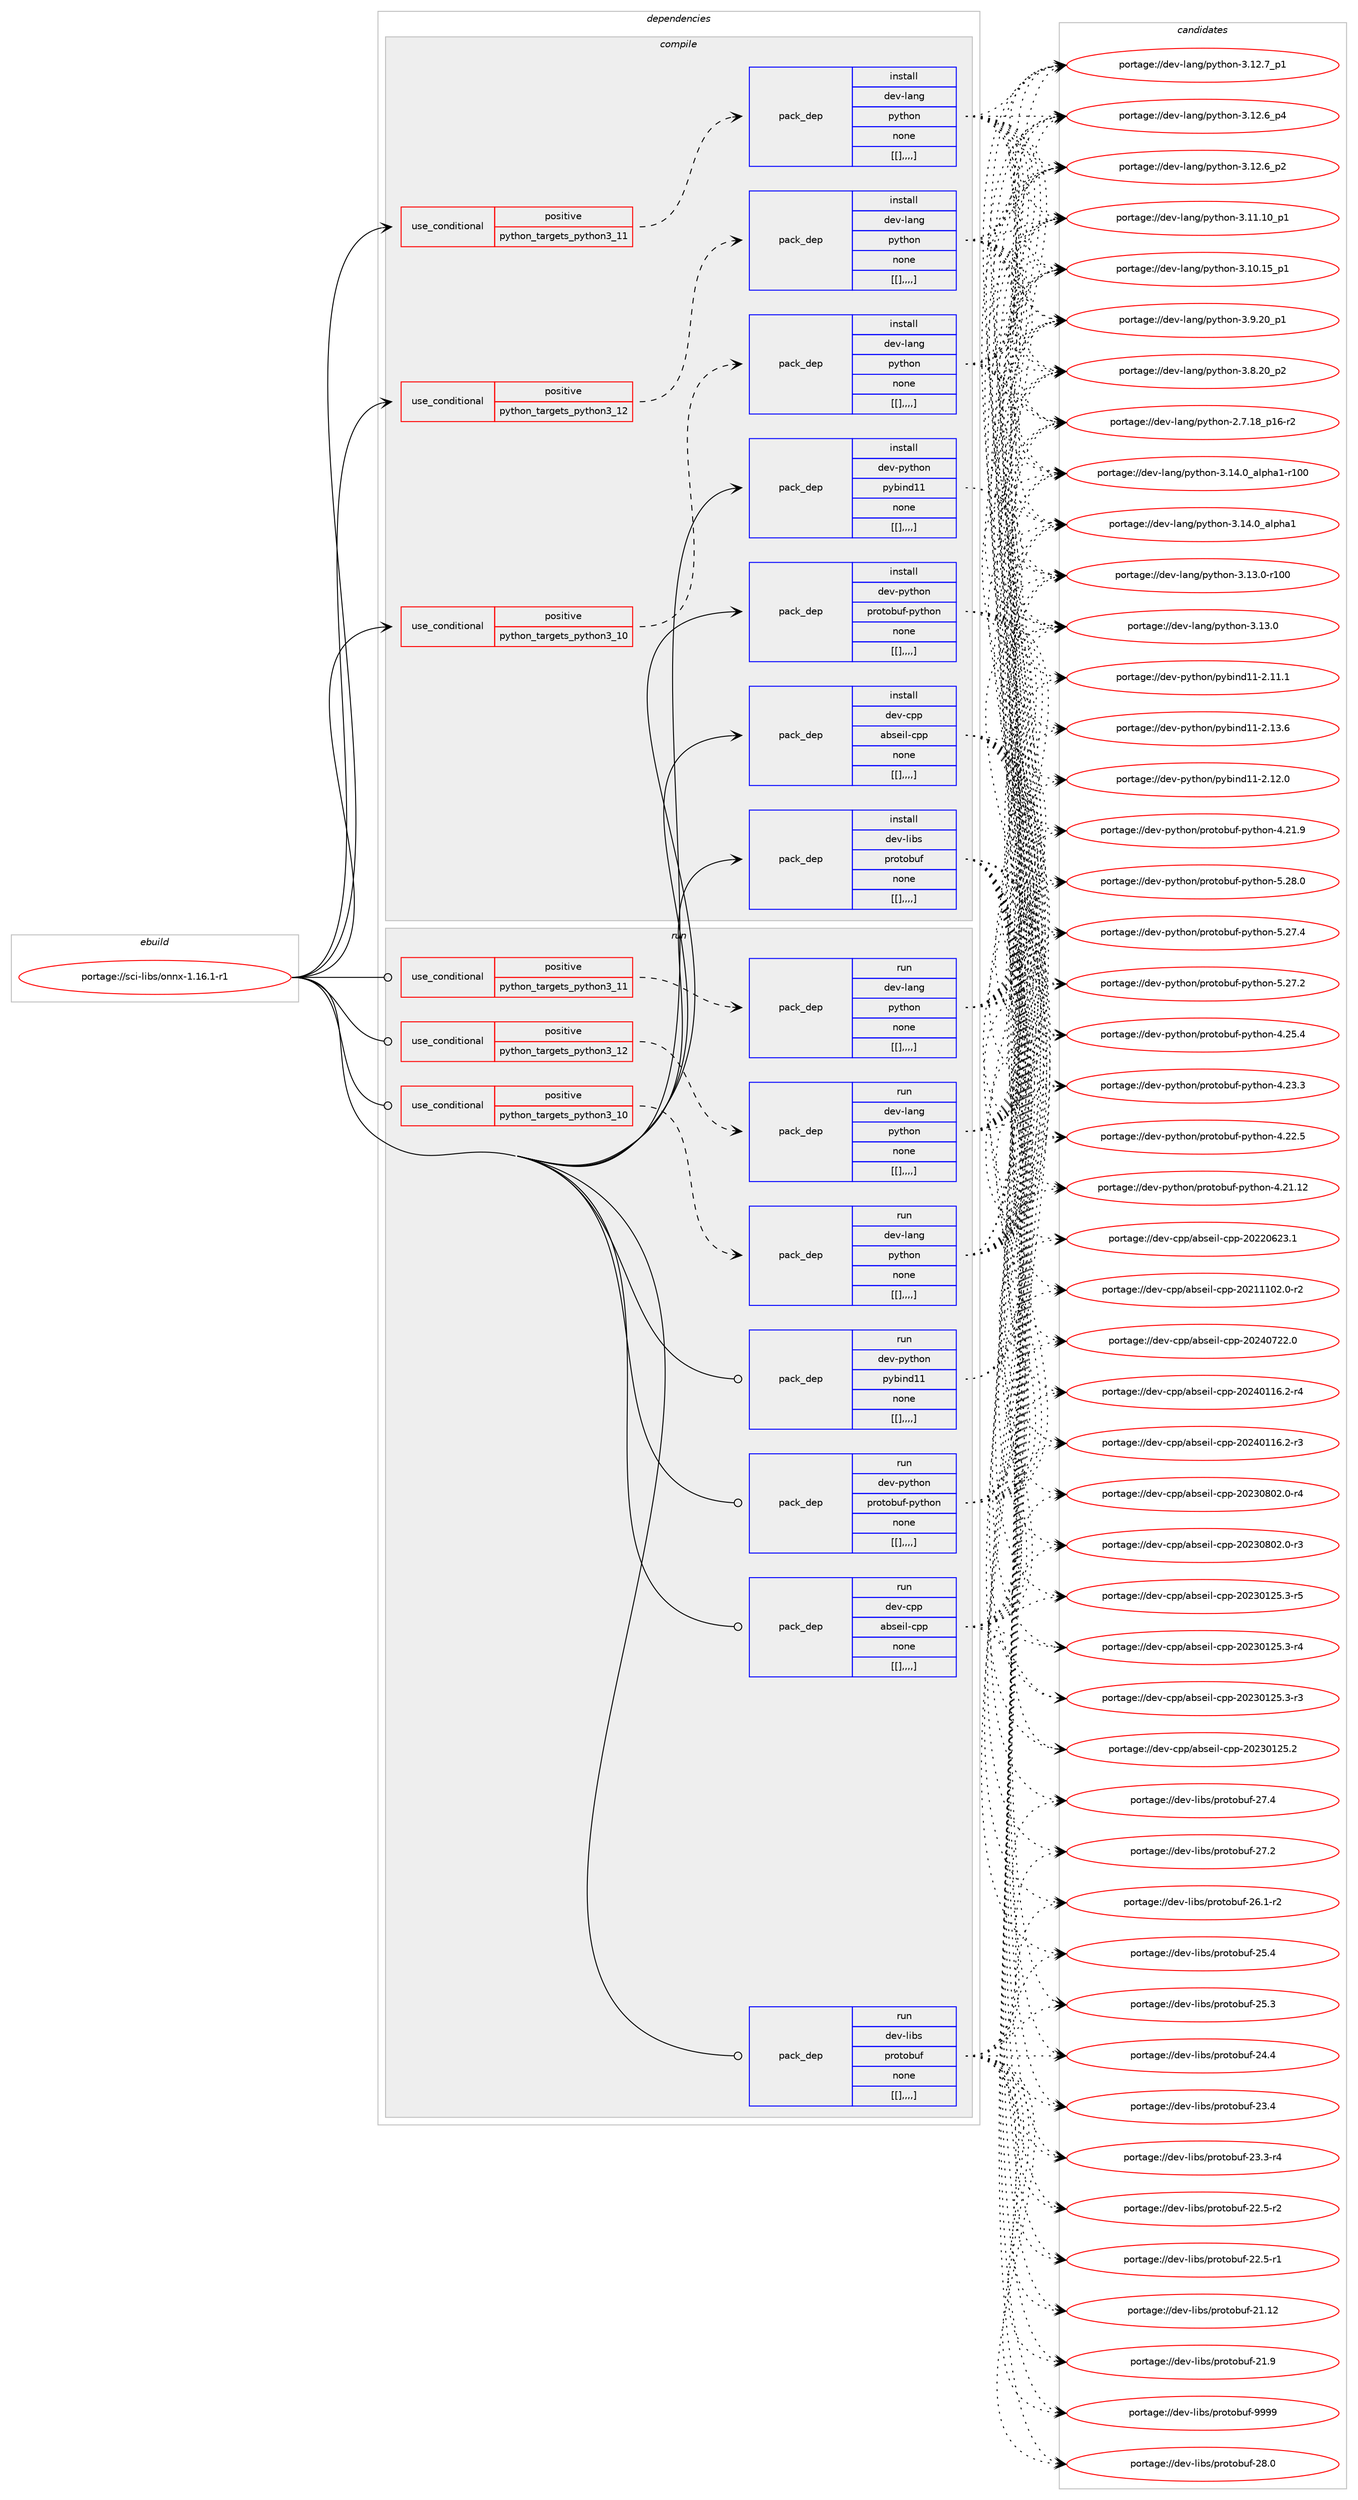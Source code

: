 digraph prolog {

# *************
# Graph options
# *************

newrank=true;
concentrate=true;
compound=true;
graph [rankdir=LR,fontname=Helvetica,fontsize=10,ranksep=1.5];#, ranksep=2.5, nodesep=0.2];
edge  [arrowhead=vee];
node  [fontname=Helvetica,fontsize=10];

# **********
# The ebuild
# **********

subgraph cluster_leftcol {
color=gray;
label=<<i>ebuild</i>>;
id [label="portage://sci-libs/onnx-1.16.1-r1", color=red, width=4, href="../sci-libs/onnx-1.16.1-r1.svg"];
}

# ****************
# The dependencies
# ****************

subgraph cluster_midcol {
color=gray;
label=<<i>dependencies</i>>;
subgraph cluster_compile {
fillcolor="#eeeeee";
style=filled;
label=<<i>compile</i>>;
subgraph cond113040 {
dependency426017 [label=<<TABLE BORDER="0" CELLBORDER="1" CELLSPACING="0" CELLPADDING="4"><TR><TD ROWSPAN="3" CELLPADDING="10">use_conditional</TD></TR><TR><TD>positive</TD></TR><TR><TD>python_targets_python3_10</TD></TR></TABLE>>, shape=none, color=red];
subgraph pack309879 {
dependency426085 [label=<<TABLE BORDER="0" CELLBORDER="1" CELLSPACING="0" CELLPADDING="4" WIDTH="220"><TR><TD ROWSPAN="6" CELLPADDING="30">pack_dep</TD></TR><TR><TD WIDTH="110">install</TD></TR><TR><TD>dev-lang</TD></TR><TR><TD>python</TD></TR><TR><TD>none</TD></TR><TR><TD>[[],,,,]</TD></TR></TABLE>>, shape=none, color=blue];
}
dependency426017:e -> dependency426085:w [weight=20,style="dashed",arrowhead="vee"];
}
id:e -> dependency426017:w [weight=20,style="solid",arrowhead="vee"];
subgraph cond113064 {
dependency426134 [label=<<TABLE BORDER="0" CELLBORDER="1" CELLSPACING="0" CELLPADDING="4"><TR><TD ROWSPAN="3" CELLPADDING="10">use_conditional</TD></TR><TR><TD>positive</TD></TR><TR><TD>python_targets_python3_11</TD></TR></TABLE>>, shape=none, color=red];
subgraph pack309936 {
dependency426156 [label=<<TABLE BORDER="0" CELLBORDER="1" CELLSPACING="0" CELLPADDING="4" WIDTH="220"><TR><TD ROWSPAN="6" CELLPADDING="30">pack_dep</TD></TR><TR><TD WIDTH="110">install</TD></TR><TR><TD>dev-lang</TD></TR><TR><TD>python</TD></TR><TR><TD>none</TD></TR><TR><TD>[[],,,,]</TD></TR></TABLE>>, shape=none, color=blue];
}
dependency426134:e -> dependency426156:w [weight=20,style="dashed",arrowhead="vee"];
}
id:e -> dependency426134:w [weight=20,style="solid",arrowhead="vee"];
subgraph cond113094 {
dependency426163 [label=<<TABLE BORDER="0" CELLBORDER="1" CELLSPACING="0" CELLPADDING="4"><TR><TD ROWSPAN="3" CELLPADDING="10">use_conditional</TD></TR><TR><TD>positive</TD></TR><TR><TD>python_targets_python3_12</TD></TR></TABLE>>, shape=none, color=red];
subgraph pack309941 {
dependency426167 [label=<<TABLE BORDER="0" CELLBORDER="1" CELLSPACING="0" CELLPADDING="4" WIDTH="220"><TR><TD ROWSPAN="6" CELLPADDING="30">pack_dep</TD></TR><TR><TD WIDTH="110">install</TD></TR><TR><TD>dev-lang</TD></TR><TR><TD>python</TD></TR><TR><TD>none</TD></TR><TR><TD>[[],,,,]</TD></TR></TABLE>>, shape=none, color=blue];
}
dependency426163:e -> dependency426167:w [weight=20,style="dashed",arrowhead="vee"];
}
id:e -> dependency426163:w [weight=20,style="solid",arrowhead="vee"];
subgraph pack309946 {
dependency426207 [label=<<TABLE BORDER="0" CELLBORDER="1" CELLSPACING="0" CELLPADDING="4" WIDTH="220"><TR><TD ROWSPAN="6" CELLPADDING="30">pack_dep</TD></TR><TR><TD WIDTH="110">install</TD></TR><TR><TD>dev-cpp</TD></TR><TR><TD>abseil-cpp</TD></TR><TR><TD>none</TD></TR><TR><TD>[[],,,,]</TD></TR></TABLE>>, shape=none, color=blue];
}
id:e -> dependency426207:w [weight=20,style="solid",arrowhead="vee"];
subgraph pack309970 {
dependency426246 [label=<<TABLE BORDER="0" CELLBORDER="1" CELLSPACING="0" CELLPADDING="4" WIDTH="220"><TR><TD ROWSPAN="6" CELLPADDING="30">pack_dep</TD></TR><TR><TD WIDTH="110">install</TD></TR><TR><TD>dev-libs</TD></TR><TR><TD>protobuf</TD></TR><TR><TD>none</TD></TR><TR><TD>[[],,,,]</TD></TR></TABLE>>, shape=none, color=blue];
}
id:e -> dependency426246:w [weight=20,style="solid",arrowhead="vee"];
subgraph pack309993 {
dependency426272 [label=<<TABLE BORDER="0" CELLBORDER="1" CELLSPACING="0" CELLPADDING="4" WIDTH="220"><TR><TD ROWSPAN="6" CELLPADDING="30">pack_dep</TD></TR><TR><TD WIDTH="110">install</TD></TR><TR><TD>dev-python</TD></TR><TR><TD>protobuf-python</TD></TR><TR><TD>none</TD></TR><TR><TD>[[],,,,]</TD></TR></TABLE>>, shape=none, color=blue];
}
id:e -> dependency426272:w [weight=20,style="solid",arrowhead="vee"];
subgraph pack310062 {
dependency426394 [label=<<TABLE BORDER="0" CELLBORDER="1" CELLSPACING="0" CELLPADDING="4" WIDTH="220"><TR><TD ROWSPAN="6" CELLPADDING="30">pack_dep</TD></TR><TR><TD WIDTH="110">install</TD></TR><TR><TD>dev-python</TD></TR><TR><TD>pybind11</TD></TR><TR><TD>none</TD></TR><TR><TD>[[],,,,]</TD></TR></TABLE>>, shape=none, color=blue];
}
id:e -> dependency426394:w [weight=20,style="solid",arrowhead="vee"];
}
subgraph cluster_compileandrun {
fillcolor="#eeeeee";
style=filled;
label=<<i>compile and run</i>>;
}
subgraph cluster_run {
fillcolor="#eeeeee";
style=filled;
label=<<i>run</i>>;
subgraph cond113181 {
dependency426440 [label=<<TABLE BORDER="0" CELLBORDER="1" CELLSPACING="0" CELLPADDING="4"><TR><TD ROWSPAN="3" CELLPADDING="10">use_conditional</TD></TR><TR><TD>positive</TD></TR><TR><TD>python_targets_python3_10</TD></TR></TABLE>>, shape=none, color=red];
subgraph pack310119 {
dependency426441 [label=<<TABLE BORDER="0" CELLBORDER="1" CELLSPACING="0" CELLPADDING="4" WIDTH="220"><TR><TD ROWSPAN="6" CELLPADDING="30">pack_dep</TD></TR><TR><TD WIDTH="110">run</TD></TR><TR><TD>dev-lang</TD></TR><TR><TD>python</TD></TR><TR><TD>none</TD></TR><TR><TD>[[],,,,]</TD></TR></TABLE>>, shape=none, color=blue];
}
dependency426440:e -> dependency426441:w [weight=20,style="dashed",arrowhead="vee"];
}
id:e -> dependency426440:w [weight=20,style="solid",arrowhead="odot"];
subgraph cond113201 {
dependency426501 [label=<<TABLE BORDER="0" CELLBORDER="1" CELLSPACING="0" CELLPADDING="4"><TR><TD ROWSPAN="3" CELLPADDING="10">use_conditional</TD></TR><TR><TD>positive</TD></TR><TR><TD>python_targets_python3_11</TD></TR></TABLE>>, shape=none, color=red];
subgraph pack310163 {
dependency426504 [label=<<TABLE BORDER="0" CELLBORDER="1" CELLSPACING="0" CELLPADDING="4" WIDTH="220"><TR><TD ROWSPAN="6" CELLPADDING="30">pack_dep</TD></TR><TR><TD WIDTH="110">run</TD></TR><TR><TD>dev-lang</TD></TR><TR><TD>python</TD></TR><TR><TD>none</TD></TR><TR><TD>[[],,,,]</TD></TR></TABLE>>, shape=none, color=blue];
}
dependency426501:e -> dependency426504:w [weight=20,style="dashed",arrowhead="vee"];
}
id:e -> dependency426501:w [weight=20,style="solid",arrowhead="odot"];
subgraph cond113221 {
dependency426511 [label=<<TABLE BORDER="0" CELLBORDER="1" CELLSPACING="0" CELLPADDING="4"><TR><TD ROWSPAN="3" CELLPADDING="10">use_conditional</TD></TR><TR><TD>positive</TD></TR><TR><TD>python_targets_python3_12</TD></TR></TABLE>>, shape=none, color=red];
subgraph pack310166 {
dependency426532 [label=<<TABLE BORDER="0" CELLBORDER="1" CELLSPACING="0" CELLPADDING="4" WIDTH="220"><TR><TD ROWSPAN="6" CELLPADDING="30">pack_dep</TD></TR><TR><TD WIDTH="110">run</TD></TR><TR><TD>dev-lang</TD></TR><TR><TD>python</TD></TR><TR><TD>none</TD></TR><TR><TD>[[],,,,]</TD></TR></TABLE>>, shape=none, color=blue];
}
dependency426511:e -> dependency426532:w [weight=20,style="dashed",arrowhead="vee"];
}
id:e -> dependency426511:w [weight=20,style="solid",arrowhead="odot"];
subgraph pack310199 {
dependency426564 [label=<<TABLE BORDER="0" CELLBORDER="1" CELLSPACING="0" CELLPADDING="4" WIDTH="220"><TR><TD ROWSPAN="6" CELLPADDING="30">pack_dep</TD></TR><TR><TD WIDTH="110">run</TD></TR><TR><TD>dev-cpp</TD></TR><TR><TD>abseil-cpp</TD></TR><TR><TD>none</TD></TR><TR><TD>[[],,,,]</TD></TR></TABLE>>, shape=none, color=blue];
}
id:e -> dependency426564:w [weight=20,style="solid",arrowhead="odot"];
subgraph pack310202 {
dependency426629 [label=<<TABLE BORDER="0" CELLBORDER="1" CELLSPACING="0" CELLPADDING="4" WIDTH="220"><TR><TD ROWSPAN="6" CELLPADDING="30">pack_dep</TD></TR><TR><TD WIDTH="110">run</TD></TR><TR><TD>dev-libs</TD></TR><TR><TD>protobuf</TD></TR><TR><TD>none</TD></TR><TR><TD>[[],,,,]</TD></TR></TABLE>>, shape=none, color=blue];
}
id:e -> dependency426629:w [weight=20,style="solid",arrowhead="odot"];
subgraph pack310241 {
dependency426637 [label=<<TABLE BORDER="0" CELLBORDER="1" CELLSPACING="0" CELLPADDING="4" WIDTH="220"><TR><TD ROWSPAN="6" CELLPADDING="30">pack_dep</TD></TR><TR><TD WIDTH="110">run</TD></TR><TR><TD>dev-python</TD></TR><TR><TD>protobuf-python</TD></TR><TR><TD>none</TD></TR><TR><TD>[[],,,,]</TD></TR></TABLE>>, shape=none, color=blue];
}
id:e -> dependency426637:w [weight=20,style="solid",arrowhead="odot"];
subgraph pack310249 {
dependency426664 [label=<<TABLE BORDER="0" CELLBORDER="1" CELLSPACING="0" CELLPADDING="4" WIDTH="220"><TR><TD ROWSPAN="6" CELLPADDING="30">pack_dep</TD></TR><TR><TD WIDTH="110">run</TD></TR><TR><TD>dev-python</TD></TR><TR><TD>pybind11</TD></TR><TR><TD>none</TD></TR><TR><TD>[[],,,,]</TD></TR></TABLE>>, shape=none, color=blue];
}
id:e -> dependency426664:w [weight=20,style="solid",arrowhead="odot"];
}
}

# **************
# The candidates
# **************

subgraph cluster_choices {
rank=same;
color=gray;
label=<<i>candidates</i>>;

subgraph choice308445 {
color=black;
nodesep=1;
choice100101118451089711010347112121116104111110455146495246489597108112104974945114494848 [label="portage://dev-lang/python-3.14.0_alpha1-r100", color=red, width=4,href="../dev-lang/python-3.14.0_alpha1-r100.svg"];
choice1001011184510897110103471121211161041111104551464952464895971081121049749 [label="portage://dev-lang/python-3.14.0_alpha1", color=red, width=4,href="../dev-lang/python-3.14.0_alpha1.svg"];
choice1001011184510897110103471121211161041111104551464951464845114494848 [label="portage://dev-lang/python-3.13.0-r100", color=red, width=4,href="../dev-lang/python-3.13.0-r100.svg"];
choice10010111845108971101034711212111610411111045514649514648 [label="portage://dev-lang/python-3.13.0", color=red, width=4,href="../dev-lang/python-3.13.0.svg"];
choice100101118451089711010347112121116104111110455146495046559511249 [label="portage://dev-lang/python-3.12.7_p1", color=red, width=4,href="../dev-lang/python-3.12.7_p1.svg"];
choice100101118451089711010347112121116104111110455146495046549511252 [label="portage://dev-lang/python-3.12.6_p4", color=red, width=4,href="../dev-lang/python-3.12.6_p4.svg"];
choice100101118451089711010347112121116104111110455146495046549511250 [label="portage://dev-lang/python-3.12.6_p2", color=red, width=4,href="../dev-lang/python-3.12.6_p2.svg"];
choice10010111845108971101034711212111610411111045514649494649489511249 [label="portage://dev-lang/python-3.11.10_p1", color=red, width=4,href="../dev-lang/python-3.11.10_p1.svg"];
choice10010111845108971101034711212111610411111045514649484649539511249 [label="portage://dev-lang/python-3.10.15_p1", color=red, width=4,href="../dev-lang/python-3.10.15_p1.svg"];
choice100101118451089711010347112121116104111110455146574650489511249 [label="portage://dev-lang/python-3.9.20_p1", color=red, width=4,href="../dev-lang/python-3.9.20_p1.svg"];
choice100101118451089711010347112121116104111110455146564650489511250 [label="portage://dev-lang/python-3.8.20_p2", color=red, width=4,href="../dev-lang/python-3.8.20_p2.svg"];
choice100101118451089711010347112121116104111110455046554649569511249544511450 [label="portage://dev-lang/python-2.7.18_p16-r2", color=red, width=4,href="../dev-lang/python-2.7.18_p16-r2.svg"];
dependency426085:e -> choice100101118451089711010347112121116104111110455146495246489597108112104974945114494848:w [style=dotted,weight="100"];
dependency426085:e -> choice1001011184510897110103471121211161041111104551464952464895971081121049749:w [style=dotted,weight="100"];
dependency426085:e -> choice1001011184510897110103471121211161041111104551464951464845114494848:w [style=dotted,weight="100"];
dependency426085:e -> choice10010111845108971101034711212111610411111045514649514648:w [style=dotted,weight="100"];
dependency426085:e -> choice100101118451089711010347112121116104111110455146495046559511249:w [style=dotted,weight="100"];
dependency426085:e -> choice100101118451089711010347112121116104111110455146495046549511252:w [style=dotted,weight="100"];
dependency426085:e -> choice100101118451089711010347112121116104111110455146495046549511250:w [style=dotted,weight="100"];
dependency426085:e -> choice10010111845108971101034711212111610411111045514649494649489511249:w [style=dotted,weight="100"];
dependency426085:e -> choice10010111845108971101034711212111610411111045514649484649539511249:w [style=dotted,weight="100"];
dependency426085:e -> choice100101118451089711010347112121116104111110455146574650489511249:w [style=dotted,weight="100"];
dependency426085:e -> choice100101118451089711010347112121116104111110455146564650489511250:w [style=dotted,weight="100"];
dependency426085:e -> choice100101118451089711010347112121116104111110455046554649569511249544511450:w [style=dotted,weight="100"];
}
subgraph choice308454 {
color=black;
nodesep=1;
choice100101118451089711010347112121116104111110455146495246489597108112104974945114494848 [label="portage://dev-lang/python-3.14.0_alpha1-r100", color=red, width=4,href="../dev-lang/python-3.14.0_alpha1-r100.svg"];
choice1001011184510897110103471121211161041111104551464952464895971081121049749 [label="portage://dev-lang/python-3.14.0_alpha1", color=red, width=4,href="../dev-lang/python-3.14.0_alpha1.svg"];
choice1001011184510897110103471121211161041111104551464951464845114494848 [label="portage://dev-lang/python-3.13.0-r100", color=red, width=4,href="../dev-lang/python-3.13.0-r100.svg"];
choice10010111845108971101034711212111610411111045514649514648 [label="portage://dev-lang/python-3.13.0", color=red, width=4,href="../dev-lang/python-3.13.0.svg"];
choice100101118451089711010347112121116104111110455146495046559511249 [label="portage://dev-lang/python-3.12.7_p1", color=red, width=4,href="../dev-lang/python-3.12.7_p1.svg"];
choice100101118451089711010347112121116104111110455146495046549511252 [label="portage://dev-lang/python-3.12.6_p4", color=red, width=4,href="../dev-lang/python-3.12.6_p4.svg"];
choice100101118451089711010347112121116104111110455146495046549511250 [label="portage://dev-lang/python-3.12.6_p2", color=red, width=4,href="../dev-lang/python-3.12.6_p2.svg"];
choice10010111845108971101034711212111610411111045514649494649489511249 [label="portage://dev-lang/python-3.11.10_p1", color=red, width=4,href="../dev-lang/python-3.11.10_p1.svg"];
choice10010111845108971101034711212111610411111045514649484649539511249 [label="portage://dev-lang/python-3.10.15_p1", color=red, width=4,href="../dev-lang/python-3.10.15_p1.svg"];
choice100101118451089711010347112121116104111110455146574650489511249 [label="portage://dev-lang/python-3.9.20_p1", color=red, width=4,href="../dev-lang/python-3.9.20_p1.svg"];
choice100101118451089711010347112121116104111110455146564650489511250 [label="portage://dev-lang/python-3.8.20_p2", color=red, width=4,href="../dev-lang/python-3.8.20_p2.svg"];
choice100101118451089711010347112121116104111110455046554649569511249544511450 [label="portage://dev-lang/python-2.7.18_p16-r2", color=red, width=4,href="../dev-lang/python-2.7.18_p16-r2.svg"];
dependency426156:e -> choice100101118451089711010347112121116104111110455146495246489597108112104974945114494848:w [style=dotted,weight="100"];
dependency426156:e -> choice1001011184510897110103471121211161041111104551464952464895971081121049749:w [style=dotted,weight="100"];
dependency426156:e -> choice1001011184510897110103471121211161041111104551464951464845114494848:w [style=dotted,weight="100"];
dependency426156:e -> choice10010111845108971101034711212111610411111045514649514648:w [style=dotted,weight="100"];
dependency426156:e -> choice100101118451089711010347112121116104111110455146495046559511249:w [style=dotted,weight="100"];
dependency426156:e -> choice100101118451089711010347112121116104111110455146495046549511252:w [style=dotted,weight="100"];
dependency426156:e -> choice100101118451089711010347112121116104111110455146495046549511250:w [style=dotted,weight="100"];
dependency426156:e -> choice10010111845108971101034711212111610411111045514649494649489511249:w [style=dotted,weight="100"];
dependency426156:e -> choice10010111845108971101034711212111610411111045514649484649539511249:w [style=dotted,weight="100"];
dependency426156:e -> choice100101118451089711010347112121116104111110455146574650489511249:w [style=dotted,weight="100"];
dependency426156:e -> choice100101118451089711010347112121116104111110455146564650489511250:w [style=dotted,weight="100"];
dependency426156:e -> choice100101118451089711010347112121116104111110455046554649569511249544511450:w [style=dotted,weight="100"];
}
subgraph choice308478 {
color=black;
nodesep=1;
choice100101118451089711010347112121116104111110455146495246489597108112104974945114494848 [label="portage://dev-lang/python-3.14.0_alpha1-r100", color=red, width=4,href="../dev-lang/python-3.14.0_alpha1-r100.svg"];
choice1001011184510897110103471121211161041111104551464952464895971081121049749 [label="portage://dev-lang/python-3.14.0_alpha1", color=red, width=4,href="../dev-lang/python-3.14.0_alpha1.svg"];
choice1001011184510897110103471121211161041111104551464951464845114494848 [label="portage://dev-lang/python-3.13.0-r100", color=red, width=4,href="../dev-lang/python-3.13.0-r100.svg"];
choice10010111845108971101034711212111610411111045514649514648 [label="portage://dev-lang/python-3.13.0", color=red, width=4,href="../dev-lang/python-3.13.0.svg"];
choice100101118451089711010347112121116104111110455146495046559511249 [label="portage://dev-lang/python-3.12.7_p1", color=red, width=4,href="../dev-lang/python-3.12.7_p1.svg"];
choice100101118451089711010347112121116104111110455146495046549511252 [label="portage://dev-lang/python-3.12.6_p4", color=red, width=4,href="../dev-lang/python-3.12.6_p4.svg"];
choice100101118451089711010347112121116104111110455146495046549511250 [label="portage://dev-lang/python-3.12.6_p2", color=red, width=4,href="../dev-lang/python-3.12.6_p2.svg"];
choice10010111845108971101034711212111610411111045514649494649489511249 [label="portage://dev-lang/python-3.11.10_p1", color=red, width=4,href="../dev-lang/python-3.11.10_p1.svg"];
choice10010111845108971101034711212111610411111045514649484649539511249 [label="portage://dev-lang/python-3.10.15_p1", color=red, width=4,href="../dev-lang/python-3.10.15_p1.svg"];
choice100101118451089711010347112121116104111110455146574650489511249 [label="portage://dev-lang/python-3.9.20_p1", color=red, width=4,href="../dev-lang/python-3.9.20_p1.svg"];
choice100101118451089711010347112121116104111110455146564650489511250 [label="portage://dev-lang/python-3.8.20_p2", color=red, width=4,href="../dev-lang/python-3.8.20_p2.svg"];
choice100101118451089711010347112121116104111110455046554649569511249544511450 [label="portage://dev-lang/python-2.7.18_p16-r2", color=red, width=4,href="../dev-lang/python-2.7.18_p16-r2.svg"];
dependency426167:e -> choice100101118451089711010347112121116104111110455146495246489597108112104974945114494848:w [style=dotted,weight="100"];
dependency426167:e -> choice1001011184510897110103471121211161041111104551464952464895971081121049749:w [style=dotted,weight="100"];
dependency426167:e -> choice1001011184510897110103471121211161041111104551464951464845114494848:w [style=dotted,weight="100"];
dependency426167:e -> choice10010111845108971101034711212111610411111045514649514648:w [style=dotted,weight="100"];
dependency426167:e -> choice100101118451089711010347112121116104111110455146495046559511249:w [style=dotted,weight="100"];
dependency426167:e -> choice100101118451089711010347112121116104111110455146495046549511252:w [style=dotted,weight="100"];
dependency426167:e -> choice100101118451089711010347112121116104111110455146495046549511250:w [style=dotted,weight="100"];
dependency426167:e -> choice10010111845108971101034711212111610411111045514649494649489511249:w [style=dotted,weight="100"];
dependency426167:e -> choice10010111845108971101034711212111610411111045514649484649539511249:w [style=dotted,weight="100"];
dependency426167:e -> choice100101118451089711010347112121116104111110455146574650489511249:w [style=dotted,weight="100"];
dependency426167:e -> choice100101118451089711010347112121116104111110455146564650489511250:w [style=dotted,weight="100"];
dependency426167:e -> choice100101118451089711010347112121116104111110455046554649569511249544511450:w [style=dotted,weight="100"];
}
subgraph choice308487 {
color=black;
nodesep=1;
choice100101118459911211247979811510110510845991121124550485052485550504648 [label="portage://dev-cpp/abseil-cpp-20240722.0", color=red, width=4,href="../dev-cpp/abseil-cpp-20240722.0.svg"];
choice1001011184599112112479798115101105108459911211245504850524849495446504511452 [label="portage://dev-cpp/abseil-cpp-20240116.2-r4", color=red, width=4,href="../dev-cpp/abseil-cpp-20240116.2-r4.svg"];
choice1001011184599112112479798115101105108459911211245504850524849495446504511451 [label="portage://dev-cpp/abseil-cpp-20240116.2-r3", color=red, width=4,href="../dev-cpp/abseil-cpp-20240116.2-r3.svg"];
choice1001011184599112112479798115101105108459911211245504850514856485046484511452 [label="portage://dev-cpp/abseil-cpp-20230802.0-r4", color=red, width=4,href="../dev-cpp/abseil-cpp-20230802.0-r4.svg"];
choice1001011184599112112479798115101105108459911211245504850514856485046484511451 [label="portage://dev-cpp/abseil-cpp-20230802.0-r3", color=red, width=4,href="../dev-cpp/abseil-cpp-20230802.0-r3.svg"];
choice1001011184599112112479798115101105108459911211245504850514849505346514511453 [label="portage://dev-cpp/abseil-cpp-20230125.3-r5", color=red, width=4,href="../dev-cpp/abseil-cpp-20230125.3-r5.svg"];
choice1001011184599112112479798115101105108459911211245504850514849505346514511452 [label="portage://dev-cpp/abseil-cpp-20230125.3-r4", color=red, width=4,href="../dev-cpp/abseil-cpp-20230125.3-r4.svg"];
choice1001011184599112112479798115101105108459911211245504850514849505346514511451 [label="portage://dev-cpp/abseil-cpp-20230125.3-r3", color=red, width=4,href="../dev-cpp/abseil-cpp-20230125.3-r3.svg"];
choice100101118459911211247979811510110510845991121124550485051484950534650 [label="portage://dev-cpp/abseil-cpp-20230125.2", color=red, width=4,href="../dev-cpp/abseil-cpp-20230125.2.svg"];
choice100101118459911211247979811510110510845991121124550485050485450514649 [label="portage://dev-cpp/abseil-cpp-20220623.1", color=red, width=4,href="../dev-cpp/abseil-cpp-20220623.1.svg"];
choice1001011184599112112479798115101105108459911211245504850494949485046484511450 [label="portage://dev-cpp/abseil-cpp-20211102.0-r2", color=red, width=4,href="../dev-cpp/abseil-cpp-20211102.0-r2.svg"];
dependency426207:e -> choice100101118459911211247979811510110510845991121124550485052485550504648:w [style=dotted,weight="100"];
dependency426207:e -> choice1001011184599112112479798115101105108459911211245504850524849495446504511452:w [style=dotted,weight="100"];
dependency426207:e -> choice1001011184599112112479798115101105108459911211245504850524849495446504511451:w [style=dotted,weight="100"];
dependency426207:e -> choice1001011184599112112479798115101105108459911211245504850514856485046484511452:w [style=dotted,weight="100"];
dependency426207:e -> choice1001011184599112112479798115101105108459911211245504850514856485046484511451:w [style=dotted,weight="100"];
dependency426207:e -> choice1001011184599112112479798115101105108459911211245504850514849505346514511453:w [style=dotted,weight="100"];
dependency426207:e -> choice1001011184599112112479798115101105108459911211245504850514849505346514511452:w [style=dotted,weight="100"];
dependency426207:e -> choice1001011184599112112479798115101105108459911211245504850514849505346514511451:w [style=dotted,weight="100"];
dependency426207:e -> choice100101118459911211247979811510110510845991121124550485051484950534650:w [style=dotted,weight="100"];
dependency426207:e -> choice100101118459911211247979811510110510845991121124550485050485450514649:w [style=dotted,weight="100"];
dependency426207:e -> choice1001011184599112112479798115101105108459911211245504850494949485046484511450:w [style=dotted,weight="100"];
}
subgraph choice308516 {
color=black;
nodesep=1;
choice100101118451081059811547112114111116111981171024557575757 [label="portage://dev-libs/protobuf-9999", color=red, width=4,href="../dev-libs/protobuf-9999.svg"];
choice100101118451081059811547112114111116111981171024550564648 [label="portage://dev-libs/protobuf-28.0", color=red, width=4,href="../dev-libs/protobuf-28.0.svg"];
choice100101118451081059811547112114111116111981171024550554652 [label="portage://dev-libs/protobuf-27.4", color=red, width=4,href="../dev-libs/protobuf-27.4.svg"];
choice100101118451081059811547112114111116111981171024550554650 [label="portage://dev-libs/protobuf-27.2", color=red, width=4,href="../dev-libs/protobuf-27.2.svg"];
choice1001011184510810598115471121141111161119811710245505446494511450 [label="portage://dev-libs/protobuf-26.1-r2", color=red, width=4,href="../dev-libs/protobuf-26.1-r2.svg"];
choice100101118451081059811547112114111116111981171024550534652 [label="portage://dev-libs/protobuf-25.4", color=red, width=4,href="../dev-libs/protobuf-25.4.svg"];
choice100101118451081059811547112114111116111981171024550534651 [label="portage://dev-libs/protobuf-25.3", color=red, width=4,href="../dev-libs/protobuf-25.3.svg"];
choice100101118451081059811547112114111116111981171024550524652 [label="portage://dev-libs/protobuf-24.4", color=red, width=4,href="../dev-libs/protobuf-24.4.svg"];
choice100101118451081059811547112114111116111981171024550514652 [label="portage://dev-libs/protobuf-23.4", color=red, width=4,href="../dev-libs/protobuf-23.4.svg"];
choice1001011184510810598115471121141111161119811710245505146514511452 [label="portage://dev-libs/protobuf-23.3-r4", color=red, width=4,href="../dev-libs/protobuf-23.3-r4.svg"];
choice1001011184510810598115471121141111161119811710245505046534511450 [label="portage://dev-libs/protobuf-22.5-r2", color=red, width=4,href="../dev-libs/protobuf-22.5-r2.svg"];
choice1001011184510810598115471121141111161119811710245505046534511449 [label="portage://dev-libs/protobuf-22.5-r1", color=red, width=4,href="../dev-libs/protobuf-22.5-r1.svg"];
choice10010111845108105981154711211411111611198117102455049464950 [label="portage://dev-libs/protobuf-21.12", color=red, width=4,href="../dev-libs/protobuf-21.12.svg"];
choice100101118451081059811547112114111116111981171024550494657 [label="portage://dev-libs/protobuf-21.9", color=red, width=4,href="../dev-libs/protobuf-21.9.svg"];
dependency426246:e -> choice100101118451081059811547112114111116111981171024557575757:w [style=dotted,weight="100"];
dependency426246:e -> choice100101118451081059811547112114111116111981171024550564648:w [style=dotted,weight="100"];
dependency426246:e -> choice100101118451081059811547112114111116111981171024550554652:w [style=dotted,weight="100"];
dependency426246:e -> choice100101118451081059811547112114111116111981171024550554650:w [style=dotted,weight="100"];
dependency426246:e -> choice1001011184510810598115471121141111161119811710245505446494511450:w [style=dotted,weight="100"];
dependency426246:e -> choice100101118451081059811547112114111116111981171024550534652:w [style=dotted,weight="100"];
dependency426246:e -> choice100101118451081059811547112114111116111981171024550534651:w [style=dotted,weight="100"];
dependency426246:e -> choice100101118451081059811547112114111116111981171024550524652:w [style=dotted,weight="100"];
dependency426246:e -> choice100101118451081059811547112114111116111981171024550514652:w [style=dotted,weight="100"];
dependency426246:e -> choice1001011184510810598115471121141111161119811710245505146514511452:w [style=dotted,weight="100"];
dependency426246:e -> choice1001011184510810598115471121141111161119811710245505046534511450:w [style=dotted,weight="100"];
dependency426246:e -> choice1001011184510810598115471121141111161119811710245505046534511449:w [style=dotted,weight="100"];
dependency426246:e -> choice10010111845108105981154711211411111611198117102455049464950:w [style=dotted,weight="100"];
dependency426246:e -> choice100101118451081059811547112114111116111981171024550494657:w [style=dotted,weight="100"];
}
subgraph choice308531 {
color=black;
nodesep=1;
choice1001011184511212111610411111047112114111116111981171024511212111610411111045534650564648 [label="portage://dev-python/protobuf-python-5.28.0", color=red, width=4,href="../dev-python/protobuf-python-5.28.0.svg"];
choice1001011184511212111610411111047112114111116111981171024511212111610411111045534650554652 [label="portage://dev-python/protobuf-python-5.27.4", color=red, width=4,href="../dev-python/protobuf-python-5.27.4.svg"];
choice1001011184511212111610411111047112114111116111981171024511212111610411111045534650554650 [label="portage://dev-python/protobuf-python-5.27.2", color=red, width=4,href="../dev-python/protobuf-python-5.27.2.svg"];
choice1001011184511212111610411111047112114111116111981171024511212111610411111045524650534652 [label="portage://dev-python/protobuf-python-4.25.4", color=red, width=4,href="../dev-python/protobuf-python-4.25.4.svg"];
choice1001011184511212111610411111047112114111116111981171024511212111610411111045524650514651 [label="portage://dev-python/protobuf-python-4.23.3", color=red, width=4,href="../dev-python/protobuf-python-4.23.3.svg"];
choice1001011184511212111610411111047112114111116111981171024511212111610411111045524650504653 [label="portage://dev-python/protobuf-python-4.22.5", color=red, width=4,href="../dev-python/protobuf-python-4.22.5.svg"];
choice100101118451121211161041111104711211411111611198117102451121211161041111104552465049464950 [label="portage://dev-python/protobuf-python-4.21.12", color=red, width=4,href="../dev-python/protobuf-python-4.21.12.svg"];
choice1001011184511212111610411111047112114111116111981171024511212111610411111045524650494657 [label="portage://dev-python/protobuf-python-4.21.9", color=red, width=4,href="../dev-python/protobuf-python-4.21.9.svg"];
dependency426272:e -> choice1001011184511212111610411111047112114111116111981171024511212111610411111045534650564648:w [style=dotted,weight="100"];
dependency426272:e -> choice1001011184511212111610411111047112114111116111981171024511212111610411111045534650554652:w [style=dotted,weight="100"];
dependency426272:e -> choice1001011184511212111610411111047112114111116111981171024511212111610411111045534650554650:w [style=dotted,weight="100"];
dependency426272:e -> choice1001011184511212111610411111047112114111116111981171024511212111610411111045524650534652:w [style=dotted,weight="100"];
dependency426272:e -> choice1001011184511212111610411111047112114111116111981171024511212111610411111045524650514651:w [style=dotted,weight="100"];
dependency426272:e -> choice1001011184511212111610411111047112114111116111981171024511212111610411111045524650504653:w [style=dotted,weight="100"];
dependency426272:e -> choice100101118451121211161041111104711211411111611198117102451121211161041111104552465049464950:w [style=dotted,weight="100"];
dependency426272:e -> choice1001011184511212111610411111047112114111116111981171024511212111610411111045524650494657:w [style=dotted,weight="100"];
}
subgraph choice308544 {
color=black;
nodesep=1;
choice100101118451121211161041111104711212198105110100494945504649514654 [label="portage://dev-python/pybind11-2.13.6", color=red, width=4,href="../dev-python/pybind11-2.13.6.svg"];
choice100101118451121211161041111104711212198105110100494945504649504648 [label="portage://dev-python/pybind11-2.12.0", color=red, width=4,href="../dev-python/pybind11-2.12.0.svg"];
choice100101118451121211161041111104711212198105110100494945504649494649 [label="portage://dev-python/pybind11-2.11.1", color=red, width=4,href="../dev-python/pybind11-2.11.1.svg"];
dependency426394:e -> choice100101118451121211161041111104711212198105110100494945504649514654:w [style=dotted,weight="100"];
dependency426394:e -> choice100101118451121211161041111104711212198105110100494945504649504648:w [style=dotted,weight="100"];
dependency426394:e -> choice100101118451121211161041111104711212198105110100494945504649494649:w [style=dotted,weight="100"];
}
subgraph choice308588 {
color=black;
nodesep=1;
choice100101118451089711010347112121116104111110455146495246489597108112104974945114494848 [label="portage://dev-lang/python-3.14.0_alpha1-r100", color=red, width=4,href="../dev-lang/python-3.14.0_alpha1-r100.svg"];
choice1001011184510897110103471121211161041111104551464952464895971081121049749 [label="portage://dev-lang/python-3.14.0_alpha1", color=red, width=4,href="../dev-lang/python-3.14.0_alpha1.svg"];
choice1001011184510897110103471121211161041111104551464951464845114494848 [label="portage://dev-lang/python-3.13.0-r100", color=red, width=4,href="../dev-lang/python-3.13.0-r100.svg"];
choice10010111845108971101034711212111610411111045514649514648 [label="portage://dev-lang/python-3.13.0", color=red, width=4,href="../dev-lang/python-3.13.0.svg"];
choice100101118451089711010347112121116104111110455146495046559511249 [label="portage://dev-lang/python-3.12.7_p1", color=red, width=4,href="../dev-lang/python-3.12.7_p1.svg"];
choice100101118451089711010347112121116104111110455146495046549511252 [label="portage://dev-lang/python-3.12.6_p4", color=red, width=4,href="../dev-lang/python-3.12.6_p4.svg"];
choice100101118451089711010347112121116104111110455146495046549511250 [label="portage://dev-lang/python-3.12.6_p2", color=red, width=4,href="../dev-lang/python-3.12.6_p2.svg"];
choice10010111845108971101034711212111610411111045514649494649489511249 [label="portage://dev-lang/python-3.11.10_p1", color=red, width=4,href="../dev-lang/python-3.11.10_p1.svg"];
choice10010111845108971101034711212111610411111045514649484649539511249 [label="portage://dev-lang/python-3.10.15_p1", color=red, width=4,href="../dev-lang/python-3.10.15_p1.svg"];
choice100101118451089711010347112121116104111110455146574650489511249 [label="portage://dev-lang/python-3.9.20_p1", color=red, width=4,href="../dev-lang/python-3.9.20_p1.svg"];
choice100101118451089711010347112121116104111110455146564650489511250 [label="portage://dev-lang/python-3.8.20_p2", color=red, width=4,href="../dev-lang/python-3.8.20_p2.svg"];
choice100101118451089711010347112121116104111110455046554649569511249544511450 [label="portage://dev-lang/python-2.7.18_p16-r2", color=red, width=4,href="../dev-lang/python-2.7.18_p16-r2.svg"];
dependency426441:e -> choice100101118451089711010347112121116104111110455146495246489597108112104974945114494848:w [style=dotted,weight="100"];
dependency426441:e -> choice1001011184510897110103471121211161041111104551464952464895971081121049749:w [style=dotted,weight="100"];
dependency426441:e -> choice1001011184510897110103471121211161041111104551464951464845114494848:w [style=dotted,weight="100"];
dependency426441:e -> choice10010111845108971101034711212111610411111045514649514648:w [style=dotted,weight="100"];
dependency426441:e -> choice100101118451089711010347112121116104111110455146495046559511249:w [style=dotted,weight="100"];
dependency426441:e -> choice100101118451089711010347112121116104111110455146495046549511252:w [style=dotted,weight="100"];
dependency426441:e -> choice100101118451089711010347112121116104111110455146495046549511250:w [style=dotted,weight="100"];
dependency426441:e -> choice10010111845108971101034711212111610411111045514649494649489511249:w [style=dotted,weight="100"];
dependency426441:e -> choice10010111845108971101034711212111610411111045514649484649539511249:w [style=dotted,weight="100"];
dependency426441:e -> choice100101118451089711010347112121116104111110455146574650489511249:w [style=dotted,weight="100"];
dependency426441:e -> choice100101118451089711010347112121116104111110455146564650489511250:w [style=dotted,weight="100"];
dependency426441:e -> choice100101118451089711010347112121116104111110455046554649569511249544511450:w [style=dotted,weight="100"];
}
subgraph choice308596 {
color=black;
nodesep=1;
choice100101118451089711010347112121116104111110455146495246489597108112104974945114494848 [label="portage://dev-lang/python-3.14.0_alpha1-r100", color=red, width=4,href="../dev-lang/python-3.14.0_alpha1-r100.svg"];
choice1001011184510897110103471121211161041111104551464952464895971081121049749 [label="portage://dev-lang/python-3.14.0_alpha1", color=red, width=4,href="../dev-lang/python-3.14.0_alpha1.svg"];
choice1001011184510897110103471121211161041111104551464951464845114494848 [label="portage://dev-lang/python-3.13.0-r100", color=red, width=4,href="../dev-lang/python-3.13.0-r100.svg"];
choice10010111845108971101034711212111610411111045514649514648 [label="portage://dev-lang/python-3.13.0", color=red, width=4,href="../dev-lang/python-3.13.0.svg"];
choice100101118451089711010347112121116104111110455146495046559511249 [label="portage://dev-lang/python-3.12.7_p1", color=red, width=4,href="../dev-lang/python-3.12.7_p1.svg"];
choice100101118451089711010347112121116104111110455146495046549511252 [label="portage://dev-lang/python-3.12.6_p4", color=red, width=4,href="../dev-lang/python-3.12.6_p4.svg"];
choice100101118451089711010347112121116104111110455146495046549511250 [label="portage://dev-lang/python-3.12.6_p2", color=red, width=4,href="../dev-lang/python-3.12.6_p2.svg"];
choice10010111845108971101034711212111610411111045514649494649489511249 [label="portage://dev-lang/python-3.11.10_p1", color=red, width=4,href="../dev-lang/python-3.11.10_p1.svg"];
choice10010111845108971101034711212111610411111045514649484649539511249 [label="portage://dev-lang/python-3.10.15_p1", color=red, width=4,href="../dev-lang/python-3.10.15_p1.svg"];
choice100101118451089711010347112121116104111110455146574650489511249 [label="portage://dev-lang/python-3.9.20_p1", color=red, width=4,href="../dev-lang/python-3.9.20_p1.svg"];
choice100101118451089711010347112121116104111110455146564650489511250 [label="portage://dev-lang/python-3.8.20_p2", color=red, width=4,href="../dev-lang/python-3.8.20_p2.svg"];
choice100101118451089711010347112121116104111110455046554649569511249544511450 [label="portage://dev-lang/python-2.7.18_p16-r2", color=red, width=4,href="../dev-lang/python-2.7.18_p16-r2.svg"];
dependency426504:e -> choice100101118451089711010347112121116104111110455146495246489597108112104974945114494848:w [style=dotted,weight="100"];
dependency426504:e -> choice1001011184510897110103471121211161041111104551464952464895971081121049749:w [style=dotted,weight="100"];
dependency426504:e -> choice1001011184510897110103471121211161041111104551464951464845114494848:w [style=dotted,weight="100"];
dependency426504:e -> choice10010111845108971101034711212111610411111045514649514648:w [style=dotted,weight="100"];
dependency426504:e -> choice100101118451089711010347112121116104111110455146495046559511249:w [style=dotted,weight="100"];
dependency426504:e -> choice100101118451089711010347112121116104111110455146495046549511252:w [style=dotted,weight="100"];
dependency426504:e -> choice100101118451089711010347112121116104111110455146495046549511250:w [style=dotted,weight="100"];
dependency426504:e -> choice10010111845108971101034711212111610411111045514649494649489511249:w [style=dotted,weight="100"];
dependency426504:e -> choice10010111845108971101034711212111610411111045514649484649539511249:w [style=dotted,weight="100"];
dependency426504:e -> choice100101118451089711010347112121116104111110455146574650489511249:w [style=dotted,weight="100"];
dependency426504:e -> choice100101118451089711010347112121116104111110455146564650489511250:w [style=dotted,weight="100"];
dependency426504:e -> choice100101118451089711010347112121116104111110455046554649569511249544511450:w [style=dotted,weight="100"];
}
subgraph choice308722 {
color=black;
nodesep=1;
choice100101118451089711010347112121116104111110455146495246489597108112104974945114494848 [label="portage://dev-lang/python-3.14.0_alpha1-r100", color=red, width=4,href="../dev-lang/python-3.14.0_alpha1-r100.svg"];
choice1001011184510897110103471121211161041111104551464952464895971081121049749 [label="portage://dev-lang/python-3.14.0_alpha1", color=red, width=4,href="../dev-lang/python-3.14.0_alpha1.svg"];
choice1001011184510897110103471121211161041111104551464951464845114494848 [label="portage://dev-lang/python-3.13.0-r100", color=red, width=4,href="../dev-lang/python-3.13.0-r100.svg"];
choice10010111845108971101034711212111610411111045514649514648 [label="portage://dev-lang/python-3.13.0", color=red, width=4,href="../dev-lang/python-3.13.0.svg"];
choice100101118451089711010347112121116104111110455146495046559511249 [label="portage://dev-lang/python-3.12.7_p1", color=red, width=4,href="../dev-lang/python-3.12.7_p1.svg"];
choice100101118451089711010347112121116104111110455146495046549511252 [label="portage://dev-lang/python-3.12.6_p4", color=red, width=4,href="../dev-lang/python-3.12.6_p4.svg"];
choice100101118451089711010347112121116104111110455146495046549511250 [label="portage://dev-lang/python-3.12.6_p2", color=red, width=4,href="../dev-lang/python-3.12.6_p2.svg"];
choice10010111845108971101034711212111610411111045514649494649489511249 [label="portage://dev-lang/python-3.11.10_p1", color=red, width=4,href="../dev-lang/python-3.11.10_p1.svg"];
choice10010111845108971101034711212111610411111045514649484649539511249 [label="portage://dev-lang/python-3.10.15_p1", color=red, width=4,href="../dev-lang/python-3.10.15_p1.svg"];
choice100101118451089711010347112121116104111110455146574650489511249 [label="portage://dev-lang/python-3.9.20_p1", color=red, width=4,href="../dev-lang/python-3.9.20_p1.svg"];
choice100101118451089711010347112121116104111110455146564650489511250 [label="portage://dev-lang/python-3.8.20_p2", color=red, width=4,href="../dev-lang/python-3.8.20_p2.svg"];
choice100101118451089711010347112121116104111110455046554649569511249544511450 [label="portage://dev-lang/python-2.7.18_p16-r2", color=red, width=4,href="../dev-lang/python-2.7.18_p16-r2.svg"];
dependency426532:e -> choice100101118451089711010347112121116104111110455146495246489597108112104974945114494848:w [style=dotted,weight="100"];
dependency426532:e -> choice1001011184510897110103471121211161041111104551464952464895971081121049749:w [style=dotted,weight="100"];
dependency426532:e -> choice1001011184510897110103471121211161041111104551464951464845114494848:w [style=dotted,weight="100"];
dependency426532:e -> choice10010111845108971101034711212111610411111045514649514648:w [style=dotted,weight="100"];
dependency426532:e -> choice100101118451089711010347112121116104111110455146495046559511249:w [style=dotted,weight="100"];
dependency426532:e -> choice100101118451089711010347112121116104111110455146495046549511252:w [style=dotted,weight="100"];
dependency426532:e -> choice100101118451089711010347112121116104111110455146495046549511250:w [style=dotted,weight="100"];
dependency426532:e -> choice10010111845108971101034711212111610411111045514649494649489511249:w [style=dotted,weight="100"];
dependency426532:e -> choice10010111845108971101034711212111610411111045514649484649539511249:w [style=dotted,weight="100"];
dependency426532:e -> choice100101118451089711010347112121116104111110455146574650489511249:w [style=dotted,weight="100"];
dependency426532:e -> choice100101118451089711010347112121116104111110455146564650489511250:w [style=dotted,weight="100"];
dependency426532:e -> choice100101118451089711010347112121116104111110455046554649569511249544511450:w [style=dotted,weight="100"];
}
subgraph choice308758 {
color=black;
nodesep=1;
choice100101118459911211247979811510110510845991121124550485052485550504648 [label="portage://dev-cpp/abseil-cpp-20240722.0", color=red, width=4,href="../dev-cpp/abseil-cpp-20240722.0.svg"];
choice1001011184599112112479798115101105108459911211245504850524849495446504511452 [label="portage://dev-cpp/abseil-cpp-20240116.2-r4", color=red, width=4,href="../dev-cpp/abseil-cpp-20240116.2-r4.svg"];
choice1001011184599112112479798115101105108459911211245504850524849495446504511451 [label="portage://dev-cpp/abseil-cpp-20240116.2-r3", color=red, width=4,href="../dev-cpp/abseil-cpp-20240116.2-r3.svg"];
choice1001011184599112112479798115101105108459911211245504850514856485046484511452 [label="portage://dev-cpp/abseil-cpp-20230802.0-r4", color=red, width=4,href="../dev-cpp/abseil-cpp-20230802.0-r4.svg"];
choice1001011184599112112479798115101105108459911211245504850514856485046484511451 [label="portage://dev-cpp/abseil-cpp-20230802.0-r3", color=red, width=4,href="../dev-cpp/abseil-cpp-20230802.0-r3.svg"];
choice1001011184599112112479798115101105108459911211245504850514849505346514511453 [label="portage://dev-cpp/abseil-cpp-20230125.3-r5", color=red, width=4,href="../dev-cpp/abseil-cpp-20230125.3-r5.svg"];
choice1001011184599112112479798115101105108459911211245504850514849505346514511452 [label="portage://dev-cpp/abseil-cpp-20230125.3-r4", color=red, width=4,href="../dev-cpp/abseil-cpp-20230125.3-r4.svg"];
choice1001011184599112112479798115101105108459911211245504850514849505346514511451 [label="portage://dev-cpp/abseil-cpp-20230125.3-r3", color=red, width=4,href="../dev-cpp/abseil-cpp-20230125.3-r3.svg"];
choice100101118459911211247979811510110510845991121124550485051484950534650 [label="portage://dev-cpp/abseil-cpp-20230125.2", color=red, width=4,href="../dev-cpp/abseil-cpp-20230125.2.svg"];
choice100101118459911211247979811510110510845991121124550485050485450514649 [label="portage://dev-cpp/abseil-cpp-20220623.1", color=red, width=4,href="../dev-cpp/abseil-cpp-20220623.1.svg"];
choice1001011184599112112479798115101105108459911211245504850494949485046484511450 [label="portage://dev-cpp/abseil-cpp-20211102.0-r2", color=red, width=4,href="../dev-cpp/abseil-cpp-20211102.0-r2.svg"];
dependency426564:e -> choice100101118459911211247979811510110510845991121124550485052485550504648:w [style=dotted,weight="100"];
dependency426564:e -> choice1001011184599112112479798115101105108459911211245504850524849495446504511452:w [style=dotted,weight="100"];
dependency426564:e -> choice1001011184599112112479798115101105108459911211245504850524849495446504511451:w [style=dotted,weight="100"];
dependency426564:e -> choice1001011184599112112479798115101105108459911211245504850514856485046484511452:w [style=dotted,weight="100"];
dependency426564:e -> choice1001011184599112112479798115101105108459911211245504850514856485046484511451:w [style=dotted,weight="100"];
dependency426564:e -> choice1001011184599112112479798115101105108459911211245504850514849505346514511453:w [style=dotted,weight="100"];
dependency426564:e -> choice1001011184599112112479798115101105108459911211245504850514849505346514511452:w [style=dotted,weight="100"];
dependency426564:e -> choice1001011184599112112479798115101105108459911211245504850514849505346514511451:w [style=dotted,weight="100"];
dependency426564:e -> choice100101118459911211247979811510110510845991121124550485051484950534650:w [style=dotted,weight="100"];
dependency426564:e -> choice100101118459911211247979811510110510845991121124550485050485450514649:w [style=dotted,weight="100"];
dependency426564:e -> choice1001011184599112112479798115101105108459911211245504850494949485046484511450:w [style=dotted,weight="100"];
}
subgraph choice308815 {
color=black;
nodesep=1;
choice100101118451081059811547112114111116111981171024557575757 [label="portage://dev-libs/protobuf-9999", color=red, width=4,href="../dev-libs/protobuf-9999.svg"];
choice100101118451081059811547112114111116111981171024550564648 [label="portage://dev-libs/protobuf-28.0", color=red, width=4,href="../dev-libs/protobuf-28.0.svg"];
choice100101118451081059811547112114111116111981171024550554652 [label="portage://dev-libs/protobuf-27.4", color=red, width=4,href="../dev-libs/protobuf-27.4.svg"];
choice100101118451081059811547112114111116111981171024550554650 [label="portage://dev-libs/protobuf-27.2", color=red, width=4,href="../dev-libs/protobuf-27.2.svg"];
choice1001011184510810598115471121141111161119811710245505446494511450 [label="portage://dev-libs/protobuf-26.1-r2", color=red, width=4,href="../dev-libs/protobuf-26.1-r2.svg"];
choice100101118451081059811547112114111116111981171024550534652 [label="portage://dev-libs/protobuf-25.4", color=red, width=4,href="../dev-libs/protobuf-25.4.svg"];
choice100101118451081059811547112114111116111981171024550534651 [label="portage://dev-libs/protobuf-25.3", color=red, width=4,href="../dev-libs/protobuf-25.3.svg"];
choice100101118451081059811547112114111116111981171024550524652 [label="portage://dev-libs/protobuf-24.4", color=red, width=4,href="../dev-libs/protobuf-24.4.svg"];
choice100101118451081059811547112114111116111981171024550514652 [label="portage://dev-libs/protobuf-23.4", color=red, width=4,href="../dev-libs/protobuf-23.4.svg"];
choice1001011184510810598115471121141111161119811710245505146514511452 [label="portage://dev-libs/protobuf-23.3-r4", color=red, width=4,href="../dev-libs/protobuf-23.3-r4.svg"];
choice1001011184510810598115471121141111161119811710245505046534511450 [label="portage://dev-libs/protobuf-22.5-r2", color=red, width=4,href="../dev-libs/protobuf-22.5-r2.svg"];
choice1001011184510810598115471121141111161119811710245505046534511449 [label="portage://dev-libs/protobuf-22.5-r1", color=red, width=4,href="../dev-libs/protobuf-22.5-r1.svg"];
choice10010111845108105981154711211411111611198117102455049464950 [label="portage://dev-libs/protobuf-21.12", color=red, width=4,href="../dev-libs/protobuf-21.12.svg"];
choice100101118451081059811547112114111116111981171024550494657 [label="portage://dev-libs/protobuf-21.9", color=red, width=4,href="../dev-libs/protobuf-21.9.svg"];
dependency426629:e -> choice100101118451081059811547112114111116111981171024557575757:w [style=dotted,weight="100"];
dependency426629:e -> choice100101118451081059811547112114111116111981171024550564648:w [style=dotted,weight="100"];
dependency426629:e -> choice100101118451081059811547112114111116111981171024550554652:w [style=dotted,weight="100"];
dependency426629:e -> choice100101118451081059811547112114111116111981171024550554650:w [style=dotted,weight="100"];
dependency426629:e -> choice1001011184510810598115471121141111161119811710245505446494511450:w [style=dotted,weight="100"];
dependency426629:e -> choice100101118451081059811547112114111116111981171024550534652:w [style=dotted,weight="100"];
dependency426629:e -> choice100101118451081059811547112114111116111981171024550534651:w [style=dotted,weight="100"];
dependency426629:e -> choice100101118451081059811547112114111116111981171024550524652:w [style=dotted,weight="100"];
dependency426629:e -> choice100101118451081059811547112114111116111981171024550514652:w [style=dotted,weight="100"];
dependency426629:e -> choice1001011184510810598115471121141111161119811710245505146514511452:w [style=dotted,weight="100"];
dependency426629:e -> choice1001011184510810598115471121141111161119811710245505046534511450:w [style=dotted,weight="100"];
dependency426629:e -> choice1001011184510810598115471121141111161119811710245505046534511449:w [style=dotted,weight="100"];
dependency426629:e -> choice10010111845108105981154711211411111611198117102455049464950:w [style=dotted,weight="100"];
dependency426629:e -> choice100101118451081059811547112114111116111981171024550494657:w [style=dotted,weight="100"];
}
subgraph choice308843 {
color=black;
nodesep=1;
choice1001011184511212111610411111047112114111116111981171024511212111610411111045534650564648 [label="portage://dev-python/protobuf-python-5.28.0", color=red, width=4,href="../dev-python/protobuf-python-5.28.0.svg"];
choice1001011184511212111610411111047112114111116111981171024511212111610411111045534650554652 [label="portage://dev-python/protobuf-python-5.27.4", color=red, width=4,href="../dev-python/protobuf-python-5.27.4.svg"];
choice1001011184511212111610411111047112114111116111981171024511212111610411111045534650554650 [label="portage://dev-python/protobuf-python-5.27.2", color=red, width=4,href="../dev-python/protobuf-python-5.27.2.svg"];
choice1001011184511212111610411111047112114111116111981171024511212111610411111045524650534652 [label="portage://dev-python/protobuf-python-4.25.4", color=red, width=4,href="../dev-python/protobuf-python-4.25.4.svg"];
choice1001011184511212111610411111047112114111116111981171024511212111610411111045524650514651 [label="portage://dev-python/protobuf-python-4.23.3", color=red, width=4,href="../dev-python/protobuf-python-4.23.3.svg"];
choice1001011184511212111610411111047112114111116111981171024511212111610411111045524650504653 [label="portage://dev-python/protobuf-python-4.22.5", color=red, width=4,href="../dev-python/protobuf-python-4.22.5.svg"];
choice100101118451121211161041111104711211411111611198117102451121211161041111104552465049464950 [label="portage://dev-python/protobuf-python-4.21.12", color=red, width=4,href="../dev-python/protobuf-python-4.21.12.svg"];
choice1001011184511212111610411111047112114111116111981171024511212111610411111045524650494657 [label="portage://dev-python/protobuf-python-4.21.9", color=red, width=4,href="../dev-python/protobuf-python-4.21.9.svg"];
dependency426637:e -> choice1001011184511212111610411111047112114111116111981171024511212111610411111045534650564648:w [style=dotted,weight="100"];
dependency426637:e -> choice1001011184511212111610411111047112114111116111981171024511212111610411111045534650554652:w [style=dotted,weight="100"];
dependency426637:e -> choice1001011184511212111610411111047112114111116111981171024511212111610411111045534650554650:w [style=dotted,weight="100"];
dependency426637:e -> choice1001011184511212111610411111047112114111116111981171024511212111610411111045524650534652:w [style=dotted,weight="100"];
dependency426637:e -> choice1001011184511212111610411111047112114111116111981171024511212111610411111045524650514651:w [style=dotted,weight="100"];
dependency426637:e -> choice1001011184511212111610411111047112114111116111981171024511212111610411111045524650504653:w [style=dotted,weight="100"];
dependency426637:e -> choice100101118451121211161041111104711211411111611198117102451121211161041111104552465049464950:w [style=dotted,weight="100"];
dependency426637:e -> choice1001011184511212111610411111047112114111116111981171024511212111610411111045524650494657:w [style=dotted,weight="100"];
}
subgraph choice308869 {
color=black;
nodesep=1;
choice100101118451121211161041111104711212198105110100494945504649514654 [label="portage://dev-python/pybind11-2.13.6", color=red, width=4,href="../dev-python/pybind11-2.13.6.svg"];
choice100101118451121211161041111104711212198105110100494945504649504648 [label="portage://dev-python/pybind11-2.12.0", color=red, width=4,href="../dev-python/pybind11-2.12.0.svg"];
choice100101118451121211161041111104711212198105110100494945504649494649 [label="portage://dev-python/pybind11-2.11.1", color=red, width=4,href="../dev-python/pybind11-2.11.1.svg"];
dependency426664:e -> choice100101118451121211161041111104711212198105110100494945504649514654:w [style=dotted,weight="100"];
dependency426664:e -> choice100101118451121211161041111104711212198105110100494945504649504648:w [style=dotted,weight="100"];
dependency426664:e -> choice100101118451121211161041111104711212198105110100494945504649494649:w [style=dotted,weight="100"];
}
}

}
